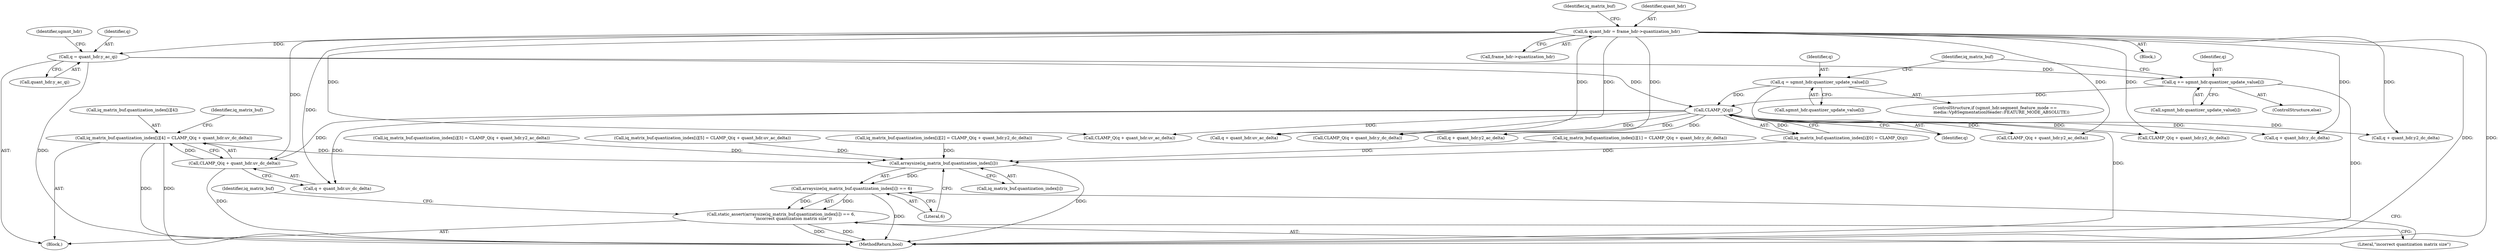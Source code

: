 digraph "0_Chrome_27c68f543e5eba779902447445dfb05ec3f5bf75_2@array" {
"1000239" [label="(Call,iq_matrix_buf.quantization_index[i][4] = CLAMP_Q(q + quant_hdr.uv_dc_delta))"];
"1000247" [label="(Call,CLAMP_Q(q + quant_hdr.uv_dc_delta))"];
"1000195" [label="(Call,CLAMP_Q(q))"];
"1000170" [label="(Call,q += sgmnt_hdr.quantizer_update_value[i])"];
"1000146" [label="(Call,q = quant_hdr.y_ac_qi)"];
"1000121" [label="(Call,& quant_hdr = frame_hdr->quantization_hdr)"];
"1000162" [label="(Call,q = sgmnt_hdr.quantizer_update_value[i])"];
"1000179" [label="(Call,arraysize(iq_matrix_buf.quantization_index[i]))"];
"1000178" [label="(Call,arraysize(iq_matrix_buf.quantization_index[i]) == 6)"];
"1000177" [label="(Call,static_assert(arraysize(iq_matrix_buf.quantization_index[i]) == 6,\n                  \"incorrect quantization matrix size\"))"];
"1000786" [label="(MethodReturn,bool)"];
"1000177" [label="(Call,static_assert(arraysize(iq_matrix_buf.quantization_index[i]) == 6,\n                  \"incorrect quantization matrix size\"))"];
"1000239" [label="(Call,iq_matrix_buf.quantization_index[i][4] = CLAMP_Q(q + quant_hdr.uv_dc_delta))"];
"1000156" [label="(ControlStructure,if (sgmnt_hdr.segment_feature_mode ==\n          media::Vp8SegmentationHeader::FEATURE_MODE_ABSOLUTE))"];
"1000220" [label="(Call,q + quant_hdr.y2_dc_delta)"];
"1000186" [label="(Literal,\"incorrect quantization matrix size\")"];
"1000123" [label="(Call,frame_hdr->quantization_hdr)"];
"1000195" [label="(Call,CLAMP_Q(q))"];
"1000253" [label="(Call,iq_matrix_buf.quantization_index[i][5] = CLAMP_Q(q + quant_hdr.uv_ac_delta))"];
"1000247" [label="(Call,CLAMP_Q(q + quant_hdr.uv_dc_delta))"];
"1000182" [label="(Identifier,iq_matrix_buf)"];
"1000164" [label="(Call,sgmnt_hdr.quantizer_update_value[i])"];
"1000257" [label="(Identifier,iq_matrix_buf)"];
"1000191" [label="(Identifier,iq_matrix_buf)"];
"1000261" [label="(Call,CLAMP_Q(q + quant_hdr.uv_ac_delta))"];
"1000162" [label="(Call,q = sgmnt_hdr.quantizer_update_value[i])"];
"1000187" [label="(Call,iq_matrix_buf.quantization_index[i][0] = CLAMP_Q(q))"];
"1000219" [label="(Call,CLAMP_Q(q + quant_hdr.y2_dc_delta))"];
"1000240" [label="(Call,iq_matrix_buf.quantization_index[i][4])"];
"1000171" [label="(Identifier,q)"];
"1000234" [label="(Call,q + quant_hdr.y2_ac_delta)"];
"1000211" [label="(Call,iq_matrix_buf.quantization_index[i][2] = CLAMP_Q(q + quant_hdr.y2_dc_delta))"];
"1000197" [label="(Call,iq_matrix_buf.quantization_index[i][1] = CLAMP_Q(q + quant_hdr.y_dc_delta))"];
"1000178" [label="(Call,arraysize(iq_matrix_buf.quantization_index[i]) == 6)"];
"1000144" [label="(Block,)"];
"1000130" [label="(Identifier,iq_matrix_buf)"];
"1000205" [label="(Call,CLAMP_Q(q + quant_hdr.y_dc_delta))"];
"1000248" [label="(Call,q + quant_hdr.uv_dc_delta)"];
"1000233" [label="(Call,CLAMP_Q(q + quant_hdr.y2_ac_delta))"];
"1000170" [label="(Call,q += sgmnt_hdr.quantizer_update_value[i])"];
"1000146" [label="(Call,q = quant_hdr.y_ac_qi)"];
"1000121" [label="(Call,& quant_hdr = frame_hdr->quantization_hdr)"];
"1000106" [label="(Block,)"];
"1000206" [label="(Call,q + quant_hdr.y_dc_delta)"];
"1000196" [label="(Identifier,q)"];
"1000148" [label="(Call,quant_hdr.y_ac_qi)"];
"1000180" [label="(Call,iq_matrix_buf.quantization_index[i])"];
"1000163" [label="(Identifier,q)"];
"1000153" [label="(Identifier,sgmnt_hdr)"];
"1000122" [label="(Identifier,quant_hdr)"];
"1000225" [label="(Call,iq_matrix_buf.quantization_index[i][3] = CLAMP_Q(q + quant_hdr.y2_ac_delta))"];
"1000172" [label="(Call,sgmnt_hdr.quantizer_update_value[i])"];
"1000147" [label="(Identifier,q)"];
"1000179" [label="(Call,arraysize(iq_matrix_buf.quantization_index[i]))"];
"1000185" [label="(Literal,6)"];
"1000169" [label="(ControlStructure,else)"];
"1000262" [label="(Call,q + quant_hdr.uv_ac_delta)"];
"1000239" -> "1000144"  [label="AST: "];
"1000239" -> "1000247"  [label="CFG: "];
"1000240" -> "1000239"  [label="AST: "];
"1000247" -> "1000239"  [label="AST: "];
"1000257" -> "1000239"  [label="CFG: "];
"1000239" -> "1000786"  [label="DDG: "];
"1000239" -> "1000786"  [label="DDG: "];
"1000239" -> "1000179"  [label="DDG: "];
"1000247" -> "1000239"  [label="DDG: "];
"1000247" -> "1000248"  [label="CFG: "];
"1000248" -> "1000247"  [label="AST: "];
"1000247" -> "1000786"  [label="DDG: "];
"1000195" -> "1000247"  [label="DDG: "];
"1000121" -> "1000247"  [label="DDG: "];
"1000195" -> "1000187"  [label="AST: "];
"1000195" -> "1000196"  [label="CFG: "];
"1000196" -> "1000195"  [label="AST: "];
"1000187" -> "1000195"  [label="CFG: "];
"1000195" -> "1000187"  [label="DDG: "];
"1000170" -> "1000195"  [label="DDG: "];
"1000162" -> "1000195"  [label="DDG: "];
"1000146" -> "1000195"  [label="DDG: "];
"1000195" -> "1000205"  [label="DDG: "];
"1000195" -> "1000206"  [label="DDG: "];
"1000195" -> "1000219"  [label="DDG: "];
"1000195" -> "1000220"  [label="DDG: "];
"1000195" -> "1000233"  [label="DDG: "];
"1000195" -> "1000234"  [label="DDG: "];
"1000195" -> "1000248"  [label="DDG: "];
"1000195" -> "1000261"  [label="DDG: "];
"1000195" -> "1000262"  [label="DDG: "];
"1000170" -> "1000169"  [label="AST: "];
"1000170" -> "1000172"  [label="CFG: "];
"1000171" -> "1000170"  [label="AST: "];
"1000172" -> "1000170"  [label="AST: "];
"1000182" -> "1000170"  [label="CFG: "];
"1000170" -> "1000786"  [label="DDG: "];
"1000146" -> "1000170"  [label="DDG: "];
"1000146" -> "1000144"  [label="AST: "];
"1000146" -> "1000148"  [label="CFG: "];
"1000147" -> "1000146"  [label="AST: "];
"1000148" -> "1000146"  [label="AST: "];
"1000153" -> "1000146"  [label="CFG: "];
"1000146" -> "1000786"  [label="DDG: "];
"1000121" -> "1000146"  [label="DDG: "];
"1000121" -> "1000106"  [label="AST: "];
"1000121" -> "1000123"  [label="CFG: "];
"1000122" -> "1000121"  [label="AST: "];
"1000123" -> "1000121"  [label="AST: "];
"1000130" -> "1000121"  [label="CFG: "];
"1000121" -> "1000786"  [label="DDG: "];
"1000121" -> "1000786"  [label="DDG: "];
"1000121" -> "1000205"  [label="DDG: "];
"1000121" -> "1000206"  [label="DDG: "];
"1000121" -> "1000219"  [label="DDG: "];
"1000121" -> "1000220"  [label="DDG: "];
"1000121" -> "1000233"  [label="DDG: "];
"1000121" -> "1000234"  [label="DDG: "];
"1000121" -> "1000248"  [label="DDG: "];
"1000121" -> "1000261"  [label="DDG: "];
"1000121" -> "1000262"  [label="DDG: "];
"1000162" -> "1000156"  [label="AST: "];
"1000162" -> "1000164"  [label="CFG: "];
"1000163" -> "1000162"  [label="AST: "];
"1000164" -> "1000162"  [label="AST: "];
"1000182" -> "1000162"  [label="CFG: "];
"1000162" -> "1000786"  [label="DDG: "];
"1000179" -> "1000178"  [label="AST: "];
"1000179" -> "1000180"  [label="CFG: "];
"1000180" -> "1000179"  [label="AST: "];
"1000185" -> "1000179"  [label="CFG: "];
"1000179" -> "1000786"  [label="DDG: "];
"1000179" -> "1000178"  [label="DDG: "];
"1000187" -> "1000179"  [label="DDG: "];
"1000225" -> "1000179"  [label="DDG: "];
"1000211" -> "1000179"  [label="DDG: "];
"1000197" -> "1000179"  [label="DDG: "];
"1000253" -> "1000179"  [label="DDG: "];
"1000178" -> "1000177"  [label="AST: "];
"1000178" -> "1000185"  [label="CFG: "];
"1000185" -> "1000178"  [label="AST: "];
"1000186" -> "1000178"  [label="CFG: "];
"1000178" -> "1000786"  [label="DDG: "];
"1000178" -> "1000177"  [label="DDG: "];
"1000178" -> "1000177"  [label="DDG: "];
"1000177" -> "1000144"  [label="AST: "];
"1000177" -> "1000186"  [label="CFG: "];
"1000186" -> "1000177"  [label="AST: "];
"1000191" -> "1000177"  [label="CFG: "];
"1000177" -> "1000786"  [label="DDG: "];
"1000177" -> "1000786"  [label="DDG: "];
}
